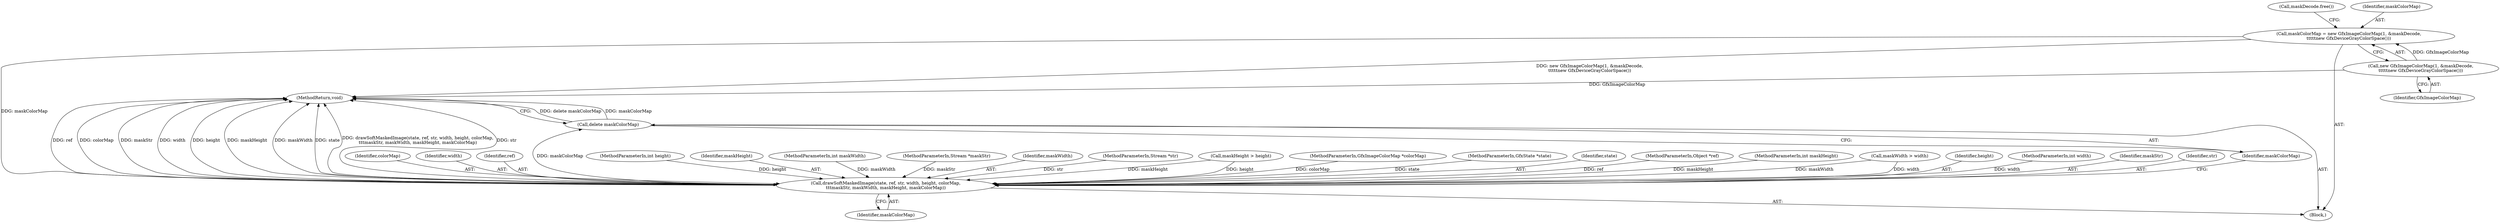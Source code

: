 digraph "0_poppler_7b2d314a61fd0e12f47c62996cb49ec0d1ba747a_11@pointer" {
"1000157" [label="(Call,maskColorMap = new GfxImageColorMap(1, &maskDecode,\n\t\t\t\t\tnew GfxDeviceGrayColorSpace()))"];
"1000159" [label="(Call,new GfxImageColorMap(1, &maskDecode,\n\t\t\t\t\tnew GfxDeviceGrayColorSpace()))"];
"1000162" [label="(Call,drawSoftMaskedImage(state, ref, str, width, height, colorMap,\n\t\t\tmaskStr, maskWidth, maskHeight, maskColorMap))"];
"1000173" [label="(Call,delete maskColorMap)"];
"1000173" [label="(Call,delete maskColorMap)"];
"1000161" [label="(Call,maskDecode.free())"];
"1000703" [label="(MethodReturn,void)"];
"1000168" [label="(Identifier,colorMap)"];
"1000166" [label="(Identifier,width)"];
"1000164" [label="(Identifier,ref)"];
"1000174" [label="(Identifier,maskColorMap)"];
"1000159" [label="(Call,new GfxImageColorMap(1, &maskDecode,\n\t\t\t\t\tnew GfxDeviceGrayColorSpace()))"];
"1000105" [label="(MethodParameterIn,int height)"];
"1000162" [label="(Call,drawSoftMaskedImage(state, ref, str, width, height, colorMap,\n\t\t\tmaskStr, maskWidth, maskHeight, maskColorMap))"];
"1000171" [label="(Identifier,maskHeight)"];
"1000138" [label="(Block,)"];
"1000157" [label="(Call,maskColorMap = new GfxImageColorMap(1, &maskDecode,\n\t\t\t\t\tnew GfxDeviceGrayColorSpace()))"];
"1000108" [label="(MethodParameterIn,int maskWidth)"];
"1000107" [label="(MethodParameterIn,Stream *maskStr)"];
"1000170" [label="(Identifier,maskWidth)"];
"1000103" [label="(MethodParameterIn,Stream *str)"];
"1000135" [label="(Call,maskHeight > height)"];
"1000106" [label="(MethodParameterIn,GfxImageColorMap *colorMap)"];
"1000101" [label="(MethodParameterIn,GfxState *state)"];
"1000158" [label="(Identifier,maskColorMap)"];
"1000163" [label="(Identifier,state)"];
"1000102" [label="(MethodParameterIn,Object *ref)"];
"1000109" [label="(MethodParameterIn,int maskHeight)"];
"1000132" [label="(Call,maskWidth > width)"];
"1000172" [label="(Identifier,maskColorMap)"];
"1000160" [label="(Identifier,GfxImageColorMap)"];
"1000167" [label="(Identifier,height)"];
"1000104" [label="(MethodParameterIn,int width)"];
"1000169" [label="(Identifier,maskStr)"];
"1000165" [label="(Identifier,str)"];
"1000157" -> "1000138"  [label="AST: "];
"1000157" -> "1000159"  [label="CFG: "];
"1000158" -> "1000157"  [label="AST: "];
"1000159" -> "1000157"  [label="AST: "];
"1000161" -> "1000157"  [label="CFG: "];
"1000157" -> "1000703"  [label="DDG: new GfxImageColorMap(1, &maskDecode,\n\t\t\t\t\tnew GfxDeviceGrayColorSpace())"];
"1000159" -> "1000157"  [label="DDG: GfxImageColorMap"];
"1000157" -> "1000162"  [label="DDG: maskColorMap"];
"1000159" -> "1000160"  [label="CFG: "];
"1000160" -> "1000159"  [label="AST: "];
"1000159" -> "1000703"  [label="DDG: GfxImageColorMap"];
"1000162" -> "1000138"  [label="AST: "];
"1000162" -> "1000172"  [label="CFG: "];
"1000163" -> "1000162"  [label="AST: "];
"1000164" -> "1000162"  [label="AST: "];
"1000165" -> "1000162"  [label="AST: "];
"1000166" -> "1000162"  [label="AST: "];
"1000167" -> "1000162"  [label="AST: "];
"1000168" -> "1000162"  [label="AST: "];
"1000169" -> "1000162"  [label="AST: "];
"1000170" -> "1000162"  [label="AST: "];
"1000171" -> "1000162"  [label="AST: "];
"1000172" -> "1000162"  [label="AST: "];
"1000174" -> "1000162"  [label="CFG: "];
"1000162" -> "1000703"  [label="DDG: ref"];
"1000162" -> "1000703"  [label="DDG: colorMap"];
"1000162" -> "1000703"  [label="DDG: maskStr"];
"1000162" -> "1000703"  [label="DDG: width"];
"1000162" -> "1000703"  [label="DDG: height"];
"1000162" -> "1000703"  [label="DDG: maskHeight"];
"1000162" -> "1000703"  [label="DDG: maskWidth"];
"1000162" -> "1000703"  [label="DDG: state"];
"1000162" -> "1000703"  [label="DDG: drawSoftMaskedImage(state, ref, str, width, height, colorMap,\n\t\t\tmaskStr, maskWidth, maskHeight, maskColorMap)"];
"1000162" -> "1000703"  [label="DDG: str"];
"1000101" -> "1000162"  [label="DDG: state"];
"1000102" -> "1000162"  [label="DDG: ref"];
"1000103" -> "1000162"  [label="DDG: str"];
"1000132" -> "1000162"  [label="DDG: width"];
"1000132" -> "1000162"  [label="DDG: maskWidth"];
"1000104" -> "1000162"  [label="DDG: width"];
"1000135" -> "1000162"  [label="DDG: height"];
"1000135" -> "1000162"  [label="DDG: maskHeight"];
"1000105" -> "1000162"  [label="DDG: height"];
"1000106" -> "1000162"  [label="DDG: colorMap"];
"1000107" -> "1000162"  [label="DDG: maskStr"];
"1000108" -> "1000162"  [label="DDG: maskWidth"];
"1000109" -> "1000162"  [label="DDG: maskHeight"];
"1000162" -> "1000173"  [label="DDG: maskColorMap"];
"1000173" -> "1000138"  [label="AST: "];
"1000173" -> "1000174"  [label="CFG: "];
"1000174" -> "1000173"  [label="AST: "];
"1000703" -> "1000173"  [label="CFG: "];
"1000173" -> "1000703"  [label="DDG: delete maskColorMap"];
"1000173" -> "1000703"  [label="DDG: maskColorMap"];
}
